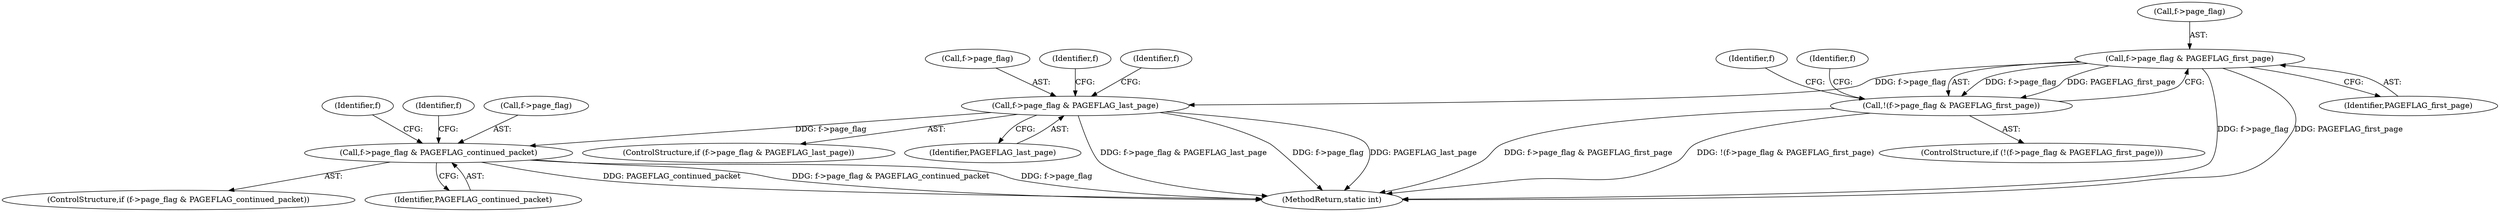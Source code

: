 digraph "0_stb_244d83bc3d859293f55812d48b3db168e581f6ab_0@pointer" {
"1000133" [label="(Call,f->page_flag & PAGEFLAG_first_page)"];
"1000132" [label="(Call,!(f->page_flag & PAGEFLAG_first_page))"];
"1000143" [label="(Call,f->page_flag & PAGEFLAG_last_page)"];
"1000153" [label="(Call,f->page_flag & PAGEFLAG_continued_packet)"];
"1000155" [label="(Identifier,f)"];
"1000154" [label="(Call,f->page_flag)"];
"1000142" [label="(ControlStructure,if (f->page_flag & PAGEFLAG_last_page))"];
"1003546" [label="(MethodReturn,static int)"];
"1000131" [label="(ControlStructure,if (!(f->page_flag & PAGEFLAG_first_page)))"];
"1000144" [label="(Call,f->page_flag)"];
"1000133" [label="(Call,f->page_flag & PAGEFLAG_first_page)"];
"1000143" [label="(Call,f->page_flag & PAGEFLAG_last_page)"];
"1000150" [label="(Identifier,f)"];
"1000153" [label="(Call,f->page_flag & PAGEFLAG_continued_packet)"];
"1000147" [label="(Identifier,PAGEFLAG_last_page)"];
"1000152" [label="(ControlStructure,if (f->page_flag & PAGEFLAG_continued_packet))"];
"1000137" [label="(Identifier,PAGEFLAG_first_page)"];
"1000134" [label="(Call,f->page_flag)"];
"1000157" [label="(Identifier,PAGEFLAG_continued_packet)"];
"1000140" [label="(Identifier,f)"];
"1000132" [label="(Call,!(f->page_flag & PAGEFLAG_first_page))"];
"1000160" [label="(Identifier,f)"];
"1000165" [label="(Identifier,f)"];
"1000145" [label="(Identifier,f)"];
"1000133" -> "1000132"  [label="AST: "];
"1000133" -> "1000137"  [label="CFG: "];
"1000134" -> "1000133"  [label="AST: "];
"1000137" -> "1000133"  [label="AST: "];
"1000132" -> "1000133"  [label="CFG: "];
"1000133" -> "1003546"  [label="DDG: f->page_flag"];
"1000133" -> "1003546"  [label="DDG: PAGEFLAG_first_page"];
"1000133" -> "1000132"  [label="DDG: f->page_flag"];
"1000133" -> "1000132"  [label="DDG: PAGEFLAG_first_page"];
"1000133" -> "1000143"  [label="DDG: f->page_flag"];
"1000132" -> "1000131"  [label="AST: "];
"1000140" -> "1000132"  [label="CFG: "];
"1000145" -> "1000132"  [label="CFG: "];
"1000132" -> "1003546"  [label="DDG: !(f->page_flag & PAGEFLAG_first_page)"];
"1000132" -> "1003546"  [label="DDG: f->page_flag & PAGEFLAG_first_page"];
"1000143" -> "1000142"  [label="AST: "];
"1000143" -> "1000147"  [label="CFG: "];
"1000144" -> "1000143"  [label="AST: "];
"1000147" -> "1000143"  [label="AST: "];
"1000150" -> "1000143"  [label="CFG: "];
"1000155" -> "1000143"  [label="CFG: "];
"1000143" -> "1003546"  [label="DDG: f->page_flag"];
"1000143" -> "1003546"  [label="DDG: f->page_flag & PAGEFLAG_last_page"];
"1000143" -> "1003546"  [label="DDG: PAGEFLAG_last_page"];
"1000143" -> "1000153"  [label="DDG: f->page_flag"];
"1000153" -> "1000152"  [label="AST: "];
"1000153" -> "1000157"  [label="CFG: "];
"1000154" -> "1000153"  [label="AST: "];
"1000157" -> "1000153"  [label="AST: "];
"1000160" -> "1000153"  [label="CFG: "];
"1000165" -> "1000153"  [label="CFG: "];
"1000153" -> "1003546"  [label="DDG: PAGEFLAG_continued_packet"];
"1000153" -> "1003546"  [label="DDG: f->page_flag & PAGEFLAG_continued_packet"];
"1000153" -> "1003546"  [label="DDG: f->page_flag"];
}
